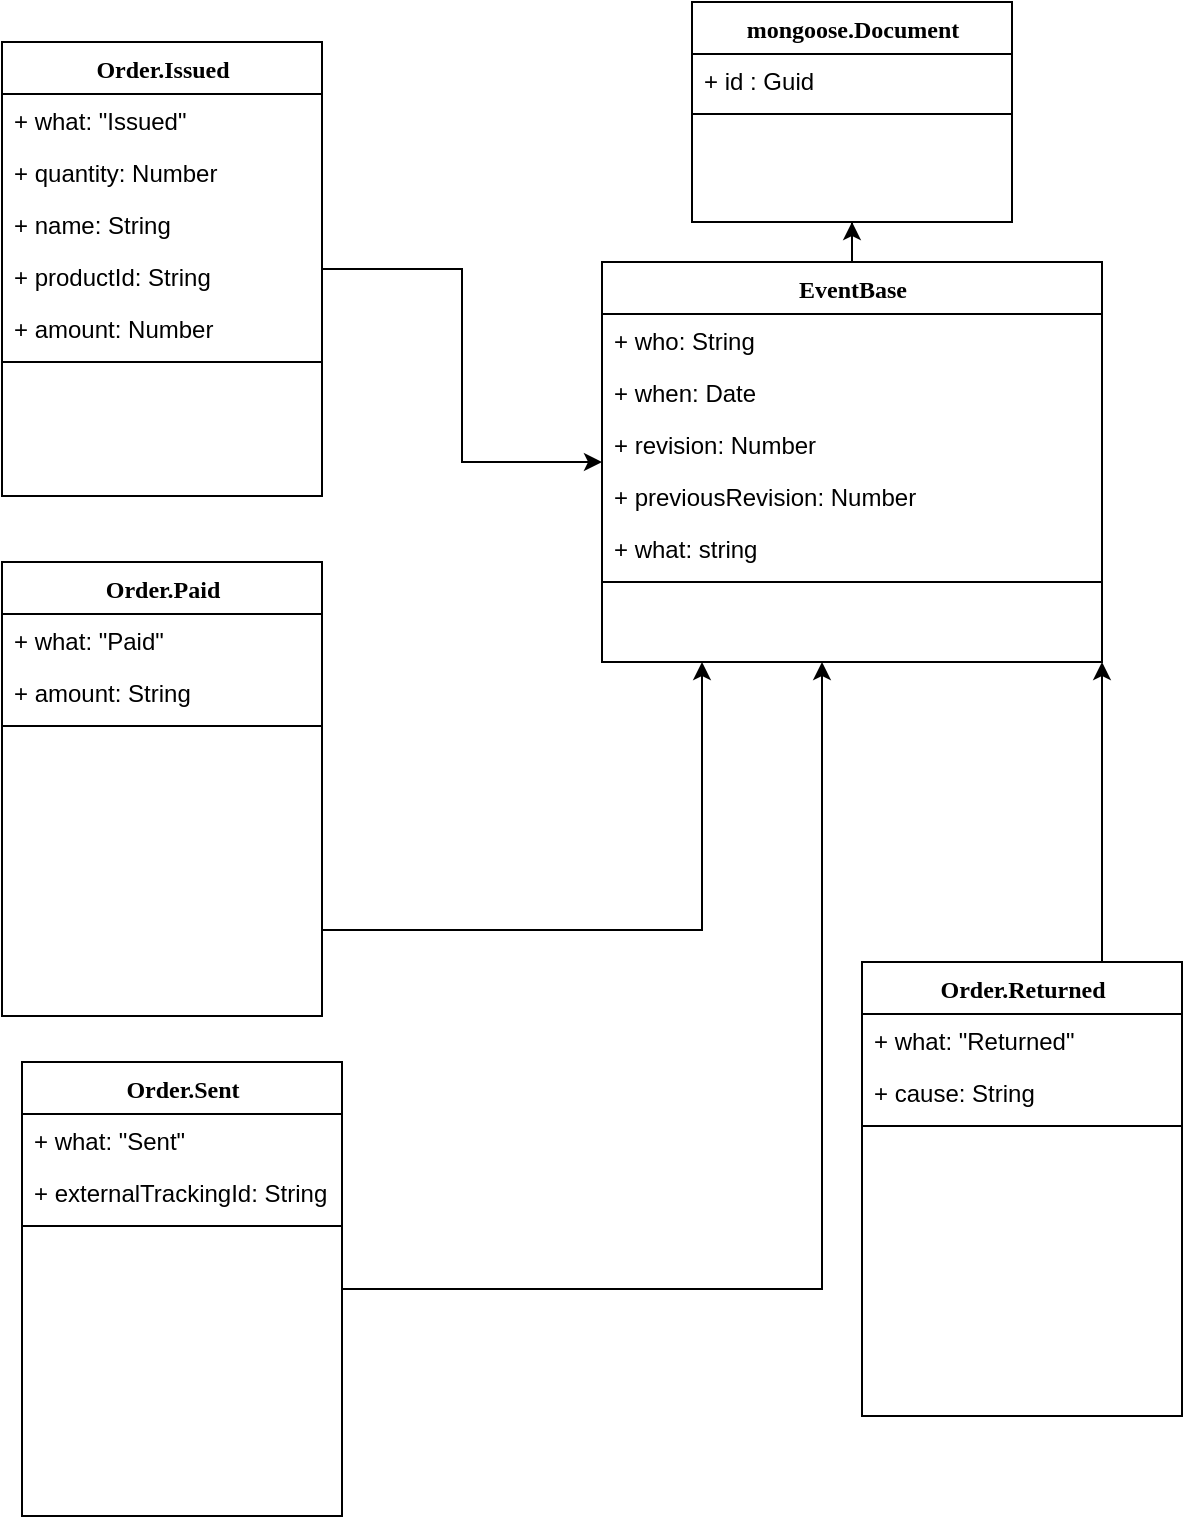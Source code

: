 <mxfile version="13.8.8" type="github">
  <diagram name="Page-1" id="9f46799a-70d6-7492-0946-bef42562c5a5">
    <mxGraphModel dx="965" dy="557" grid="1" gridSize="10" guides="1" tooltips="1" connect="1" arrows="1" fold="1" page="1" pageScale="1" pageWidth="1100" pageHeight="850" background="#ffffff" math="0" shadow="0">
      <root>
        <mxCell id="0" />
        <mxCell id="1" parent="0" />
        <mxCell id="pEbF4z53TQboREh2JlvP-35" value="" style="edgeStyle=orthogonalEdgeStyle;rounded=0;orthogonalLoop=1;jettySize=auto;html=1;" edge="1" parent="1" source="78961159f06e98e8-17" target="pEbF4z53TQboREh2JlvP-26">
          <mxGeometry relative="1" as="geometry" />
        </mxCell>
        <mxCell id="78961159f06e98e8-17" value="Order.Issued" style="swimlane;html=1;fontStyle=1;align=center;verticalAlign=top;childLayout=stackLayout;horizontal=1;startSize=26;horizontalStack=0;resizeParent=1;resizeLast=0;collapsible=1;marginBottom=0;swimlaneFillColor=#ffffff;rounded=0;shadow=0;comic=0;labelBackgroundColor=none;strokeWidth=1;fillColor=none;fontFamily=Verdana;fontSize=12" parent="1" vertex="1">
          <mxGeometry x="20" y="20" width="160" height="227" as="geometry" />
        </mxCell>
        <mxCell id="78961159f06e98e8-25" value="+ what: &quot;Issued&quot;" style="text;html=1;strokeColor=none;fillColor=none;align=left;verticalAlign=top;spacingLeft=4;spacingRight=4;whiteSpace=wrap;overflow=hidden;rotatable=0;points=[[0,0.5],[1,0.5]];portConstraint=eastwest;" parent="78961159f06e98e8-17" vertex="1">
          <mxGeometry y="26" width="160" height="26" as="geometry" />
        </mxCell>
        <mxCell id="78961159f06e98e8-24" value="+ quantity: Number" style="text;html=1;strokeColor=none;fillColor=none;align=left;verticalAlign=top;spacingLeft=4;spacingRight=4;whiteSpace=wrap;overflow=hidden;rotatable=0;points=[[0,0.5],[1,0.5]];portConstraint=eastwest;" parent="78961159f06e98e8-17" vertex="1">
          <mxGeometry y="52" width="160" height="26" as="geometry" />
        </mxCell>
        <mxCell id="pEbF4z53TQboREh2JlvP-37" value="+ name: String" style="text;html=1;strokeColor=none;fillColor=none;align=left;verticalAlign=top;spacingLeft=4;spacingRight=4;whiteSpace=wrap;overflow=hidden;rotatable=0;points=[[0,0.5],[1,0.5]];portConstraint=eastwest;" vertex="1" parent="78961159f06e98e8-17">
          <mxGeometry y="78" width="160" height="26" as="geometry" />
        </mxCell>
        <mxCell id="pEbF4z53TQboREh2JlvP-38" value="+ productId: String&lt;br&gt;" style="text;html=1;strokeColor=none;fillColor=none;align=left;verticalAlign=top;spacingLeft=4;spacingRight=4;whiteSpace=wrap;overflow=hidden;rotatable=0;points=[[0,0.5],[1,0.5]];portConstraint=eastwest;" vertex="1" parent="78961159f06e98e8-17">
          <mxGeometry y="104" width="160" height="26" as="geometry" />
        </mxCell>
        <mxCell id="pEbF4z53TQboREh2JlvP-57" value="+ amount: Number" style="text;html=1;strokeColor=none;fillColor=none;align=left;verticalAlign=top;spacingLeft=4;spacingRight=4;whiteSpace=wrap;overflow=hidden;rotatable=0;points=[[0,0.5],[1,0.5]];portConstraint=eastwest;" vertex="1" parent="78961159f06e98e8-17">
          <mxGeometry y="130" width="160" height="26" as="geometry" />
        </mxCell>
        <mxCell id="78961159f06e98e8-19" value="" style="line;html=1;strokeWidth=1;fillColor=none;align=left;verticalAlign=middle;spacingTop=-1;spacingLeft=3;spacingRight=3;rotatable=0;labelPosition=right;points=[];portConstraint=eastwest;" parent="78961159f06e98e8-17" vertex="1">
          <mxGeometry y="156" width="160" height="8" as="geometry" />
        </mxCell>
        <mxCell id="pEbF4z53TQboREh2JlvP-1" value="mongoose.Document" style="swimlane;html=1;fontStyle=1;align=center;verticalAlign=top;childLayout=stackLayout;horizontal=1;startSize=26;horizontalStack=0;resizeParent=1;resizeLast=0;collapsible=1;marginBottom=0;swimlaneFillColor=#ffffff;rounded=0;shadow=0;comic=0;labelBackgroundColor=none;strokeWidth=1;fillColor=none;fontFamily=Verdana;fontSize=12" vertex="1" parent="1">
          <mxGeometry x="365" width="160" height="110" as="geometry" />
        </mxCell>
        <mxCell id="pEbF4z53TQboREh2JlvP-3" value="+ id : Guid&lt;br&gt;" style="text;html=1;strokeColor=none;fillColor=none;align=left;verticalAlign=top;spacingLeft=4;spacingRight=4;whiteSpace=wrap;overflow=hidden;rotatable=0;points=[[0,0.5],[1,0.5]];portConstraint=eastwest;" vertex="1" parent="pEbF4z53TQboREh2JlvP-1">
          <mxGeometry y="26" width="160" height="26" as="geometry" />
        </mxCell>
        <mxCell id="pEbF4z53TQboREh2JlvP-7" value="" style="line;html=1;strokeWidth=1;fillColor=none;align=left;verticalAlign=middle;spacingTop=-1;spacingLeft=3;spacingRight=3;rotatable=0;labelPosition=right;points=[];portConstraint=eastwest;" vertex="1" parent="pEbF4z53TQboREh2JlvP-1">
          <mxGeometry y="52" width="160" height="8" as="geometry" />
        </mxCell>
        <mxCell id="pEbF4z53TQboREh2JlvP-36" style="edgeStyle=orthogonalEdgeStyle;rounded=0;orthogonalLoop=1;jettySize=auto;html=1;" edge="1" parent="1" source="pEbF4z53TQboREh2JlvP-26" target="pEbF4z53TQboREh2JlvP-1">
          <mxGeometry relative="1" as="geometry" />
        </mxCell>
        <mxCell id="pEbF4z53TQboREh2JlvP-26" value="EventBase" style="swimlane;html=1;fontStyle=1;align=center;verticalAlign=top;childLayout=stackLayout;horizontal=1;startSize=26;horizontalStack=0;resizeParent=1;resizeLast=0;collapsible=1;marginBottom=0;swimlaneFillColor=#ffffff;rounded=0;shadow=0;comic=0;labelBackgroundColor=none;strokeWidth=1;fillColor=none;fontFamily=Verdana;fontSize=12" vertex="1" parent="1">
          <mxGeometry x="320" y="130" width="250" height="200" as="geometry" />
        </mxCell>
        <mxCell id="pEbF4z53TQboREh2JlvP-17" value="+ who: String" style="text;html=1;strokeColor=none;fillColor=none;align=left;verticalAlign=top;spacingLeft=4;spacingRight=4;whiteSpace=wrap;overflow=hidden;rotatable=0;points=[[0,0.5],[1,0.5]];portConstraint=eastwest;" vertex="1" parent="pEbF4z53TQboREh2JlvP-26">
          <mxGeometry y="26" width="250" height="26" as="geometry" />
        </mxCell>
        <mxCell id="pEbF4z53TQboREh2JlvP-18" value="+ when: Date" style="text;html=1;strokeColor=none;fillColor=none;align=left;verticalAlign=top;spacingLeft=4;spacingRight=4;whiteSpace=wrap;overflow=hidden;rotatable=0;points=[[0,0.5],[1,0.5]];portConstraint=eastwest;" vertex="1" parent="pEbF4z53TQboREh2JlvP-26">
          <mxGeometry y="52" width="250" height="26" as="geometry" />
        </mxCell>
        <mxCell id="pEbF4z53TQboREh2JlvP-19" value="+ revision: Number" style="text;html=1;strokeColor=none;fillColor=none;align=left;verticalAlign=top;spacingLeft=4;spacingRight=4;whiteSpace=wrap;overflow=hidden;rotatable=0;points=[[0,0.5],[1,0.5]];portConstraint=eastwest;" vertex="1" parent="pEbF4z53TQboREh2JlvP-26">
          <mxGeometry y="78" width="250" height="26" as="geometry" />
        </mxCell>
        <mxCell id="pEbF4z53TQboREh2JlvP-20" value="+ previousRevision: Number" style="text;html=1;strokeColor=none;fillColor=none;align=left;verticalAlign=top;spacingLeft=4;spacingRight=4;whiteSpace=wrap;overflow=hidden;rotatable=0;points=[[0,0.5],[1,0.5]];portConstraint=eastwest;" vertex="1" parent="pEbF4z53TQboREh2JlvP-26">
          <mxGeometry y="104" width="250" height="26" as="geometry" />
        </mxCell>
        <mxCell id="pEbF4z53TQboREh2JlvP-21" value="+ what: string" style="text;html=1;strokeColor=none;fillColor=none;align=left;verticalAlign=top;spacingLeft=4;spacingRight=4;whiteSpace=wrap;overflow=hidden;rotatable=0;points=[[0,0.5],[1,0.5]];portConstraint=eastwest;" vertex="1" parent="pEbF4z53TQboREh2JlvP-26">
          <mxGeometry y="130" width="250" height="26" as="geometry" />
        </mxCell>
        <mxCell id="pEbF4z53TQboREh2JlvP-32" value="" style="line;html=1;strokeWidth=1;fillColor=none;align=left;verticalAlign=middle;spacingTop=-1;spacingLeft=3;spacingRight=3;rotatable=0;labelPosition=right;points=[];portConstraint=eastwest;" vertex="1" parent="pEbF4z53TQboREh2JlvP-26">
          <mxGeometry y="156" width="250" height="8" as="geometry" />
        </mxCell>
        <mxCell id="pEbF4z53TQboREh2JlvP-45" style="edgeStyle=orthogonalEdgeStyle;rounded=0;orthogonalLoop=1;jettySize=auto;html=1;" edge="1" parent="1" source="pEbF4z53TQboREh2JlvP-39" target="pEbF4z53TQboREh2JlvP-26">
          <mxGeometry relative="1" as="geometry">
            <mxPoint x="470" y="300" as="targetPoint" />
            <Array as="points">
              <mxPoint x="430" y="420" />
              <mxPoint x="430" y="420" />
            </Array>
          </mxGeometry>
        </mxCell>
        <mxCell id="pEbF4z53TQboREh2JlvP-39" value="Order.Sent" style="swimlane;html=1;fontStyle=1;align=center;verticalAlign=top;childLayout=stackLayout;horizontal=1;startSize=26;horizontalStack=0;resizeParent=1;resizeLast=0;collapsible=1;marginBottom=0;swimlaneFillColor=#ffffff;rounded=0;shadow=0;comic=0;labelBackgroundColor=none;strokeWidth=1;fillColor=none;fontFamily=Verdana;fontSize=12" vertex="1" parent="1">
          <mxGeometry x="30" y="530" width="160" height="227" as="geometry" />
        </mxCell>
        <mxCell id="pEbF4z53TQboREh2JlvP-40" value="+ what: &quot;Sent&quot;" style="text;html=1;strokeColor=none;fillColor=none;align=left;verticalAlign=top;spacingLeft=4;spacingRight=4;whiteSpace=wrap;overflow=hidden;rotatable=0;points=[[0,0.5],[1,0.5]];portConstraint=eastwest;" vertex="1" parent="pEbF4z53TQboREh2JlvP-39">
          <mxGeometry y="26" width="160" height="26" as="geometry" />
        </mxCell>
        <mxCell id="pEbF4z53TQboREh2JlvP-43" value="+ externalTrackingId: String" style="text;html=1;strokeColor=none;fillColor=none;align=left;verticalAlign=top;spacingLeft=4;spacingRight=4;whiteSpace=wrap;overflow=hidden;rotatable=0;points=[[0,0.5],[1,0.5]];portConstraint=eastwest;" vertex="1" parent="pEbF4z53TQboREh2JlvP-39">
          <mxGeometry y="52" width="160" height="26" as="geometry" />
        </mxCell>
        <mxCell id="pEbF4z53TQboREh2JlvP-44" value="" style="line;html=1;strokeWidth=1;fillColor=none;align=left;verticalAlign=middle;spacingTop=-1;spacingLeft=3;spacingRight=3;rotatable=0;labelPosition=right;points=[];portConstraint=eastwest;" vertex="1" parent="pEbF4z53TQboREh2JlvP-39">
          <mxGeometry y="78" width="160" height="8" as="geometry" />
        </mxCell>
        <mxCell id="pEbF4z53TQboREh2JlvP-50" style="edgeStyle=orthogonalEdgeStyle;rounded=0;orthogonalLoop=1;jettySize=auto;html=1;" edge="1" parent="1" source="pEbF4z53TQboREh2JlvP-46" target="pEbF4z53TQboREh2JlvP-26">
          <mxGeometry relative="1" as="geometry">
            <mxPoint x="380" y="300" as="targetPoint" />
            <Array as="points">
              <mxPoint x="370" y="464" />
            </Array>
          </mxGeometry>
        </mxCell>
        <mxCell id="pEbF4z53TQboREh2JlvP-46" value="Order.Paid" style="swimlane;html=1;fontStyle=1;align=center;verticalAlign=top;childLayout=stackLayout;horizontal=1;startSize=26;horizontalStack=0;resizeParent=1;resizeLast=0;collapsible=1;marginBottom=0;swimlaneFillColor=#ffffff;rounded=0;shadow=0;comic=0;labelBackgroundColor=none;strokeWidth=1;fillColor=none;fontFamily=Verdana;fontSize=12" vertex="1" parent="1">
          <mxGeometry x="20" y="280" width="160" height="227" as="geometry" />
        </mxCell>
        <mxCell id="pEbF4z53TQboREh2JlvP-47" value="+ what: &quot;Paid&quot;" style="text;html=1;strokeColor=none;fillColor=none;align=left;verticalAlign=top;spacingLeft=4;spacingRight=4;whiteSpace=wrap;overflow=hidden;rotatable=0;points=[[0,0.5],[1,0.5]];portConstraint=eastwest;" vertex="1" parent="pEbF4z53TQboREh2JlvP-46">
          <mxGeometry y="26" width="160" height="26" as="geometry" />
        </mxCell>
        <mxCell id="pEbF4z53TQboREh2JlvP-48" value="+ amount: String" style="text;html=1;strokeColor=none;fillColor=none;align=left;verticalAlign=top;spacingLeft=4;spacingRight=4;whiteSpace=wrap;overflow=hidden;rotatable=0;points=[[0,0.5],[1,0.5]];portConstraint=eastwest;" vertex="1" parent="pEbF4z53TQboREh2JlvP-46">
          <mxGeometry y="52" width="160" height="26" as="geometry" />
        </mxCell>
        <mxCell id="pEbF4z53TQboREh2JlvP-49" value="" style="line;html=1;strokeWidth=1;fillColor=none;align=left;verticalAlign=middle;spacingTop=-1;spacingLeft=3;spacingRight=3;rotatable=0;labelPosition=right;points=[];portConstraint=eastwest;" vertex="1" parent="pEbF4z53TQboREh2JlvP-46">
          <mxGeometry y="78" width="160" height="8" as="geometry" />
        </mxCell>
        <mxCell id="pEbF4z53TQboREh2JlvP-55" style="edgeStyle=orthogonalEdgeStyle;rounded=0;orthogonalLoop=1;jettySize=auto;html=1;" edge="1" parent="1" source="pEbF4z53TQboREh2JlvP-51" target="pEbF4z53TQboREh2JlvP-26">
          <mxGeometry relative="1" as="geometry">
            <mxPoint x="590" y="340" as="targetPoint" />
            <Array as="points">
              <mxPoint x="570" y="440" />
              <mxPoint x="570" y="440" />
            </Array>
          </mxGeometry>
        </mxCell>
        <mxCell id="pEbF4z53TQboREh2JlvP-51" value="Order.Returned" style="swimlane;html=1;fontStyle=1;align=center;verticalAlign=top;childLayout=stackLayout;horizontal=1;startSize=26;horizontalStack=0;resizeParent=1;resizeLast=0;collapsible=1;marginBottom=0;swimlaneFillColor=#ffffff;rounded=0;shadow=0;comic=0;labelBackgroundColor=none;strokeWidth=1;fillColor=none;fontFamily=Verdana;fontSize=12" vertex="1" parent="1">
          <mxGeometry x="450" y="480" width="160" height="227" as="geometry" />
        </mxCell>
        <mxCell id="pEbF4z53TQboREh2JlvP-52" value="+ what: &quot;Returned&quot;" style="text;html=1;strokeColor=none;fillColor=none;align=left;verticalAlign=top;spacingLeft=4;spacingRight=4;whiteSpace=wrap;overflow=hidden;rotatable=0;points=[[0,0.5],[1,0.5]];portConstraint=eastwest;" vertex="1" parent="pEbF4z53TQboREh2JlvP-51">
          <mxGeometry y="26" width="160" height="26" as="geometry" />
        </mxCell>
        <mxCell id="pEbF4z53TQboREh2JlvP-53" value="+ cause: String" style="text;html=1;strokeColor=none;fillColor=none;align=left;verticalAlign=top;spacingLeft=4;spacingRight=4;whiteSpace=wrap;overflow=hidden;rotatable=0;points=[[0,0.5],[1,0.5]];portConstraint=eastwest;" vertex="1" parent="pEbF4z53TQboREh2JlvP-51">
          <mxGeometry y="52" width="160" height="26" as="geometry" />
        </mxCell>
        <mxCell id="pEbF4z53TQboREh2JlvP-54" value="" style="line;html=1;strokeWidth=1;fillColor=none;align=left;verticalAlign=middle;spacingTop=-1;spacingLeft=3;spacingRight=3;rotatable=0;labelPosition=right;points=[];portConstraint=eastwest;" vertex="1" parent="pEbF4z53TQboREh2JlvP-51">
          <mxGeometry y="78" width="160" height="8" as="geometry" />
        </mxCell>
      </root>
    </mxGraphModel>
  </diagram>
</mxfile>
